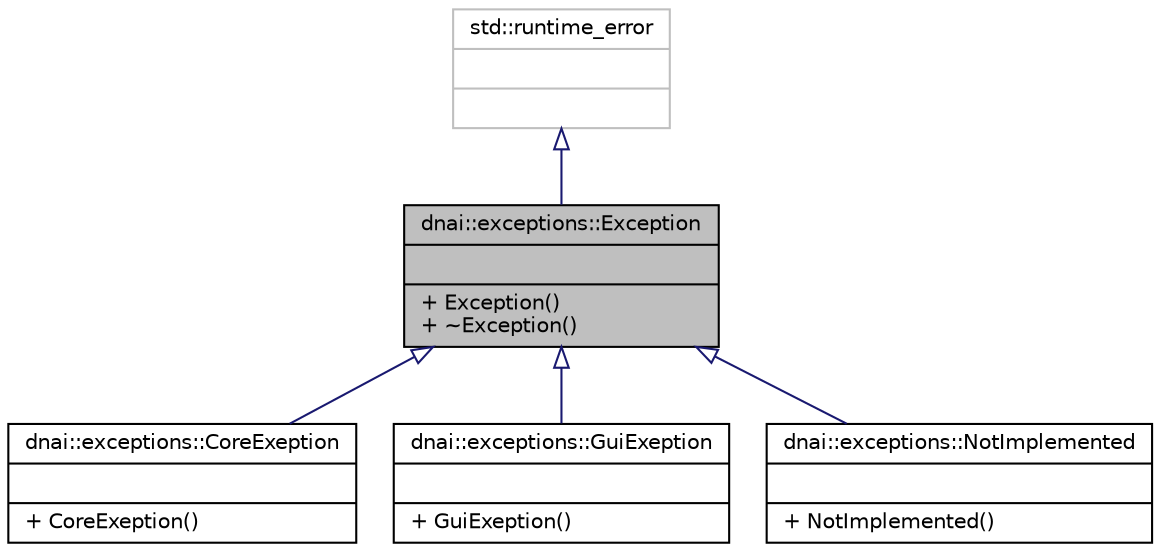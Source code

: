 digraph "dnai::exceptions::Exception"
{
  edge [fontname="Helvetica",fontsize="10",labelfontname="Helvetica",labelfontsize="10"];
  node [fontname="Helvetica",fontsize="10",shape=record];
  Node1 [label="{dnai::exceptions::Exception\n||+ Exception()\l+ ~Exception()\l}",height=0.2,width=0.4,color="black", fillcolor="grey75", style="filled", fontcolor="black"];
  Node2 -> Node1 [dir="back",color="midnightblue",fontsize="10",style="solid",arrowtail="onormal",fontname="Helvetica"];
  Node2 [label="{std::runtime_error\n||}",height=0.2,width=0.4,color="grey75", fillcolor="white", style="filled"];
  Node1 -> Node3 [dir="back",color="midnightblue",fontsize="10",style="solid",arrowtail="onormal",fontname="Helvetica"];
  Node3 [label="{dnai::exceptions::CoreExeption\n||+ CoreExeption()\l}",height=0.2,width=0.4,color="black", fillcolor="white", style="filled",URL="$classdnai_1_1exceptions_1_1_core_exeption.html"];
  Node1 -> Node4 [dir="back",color="midnightblue",fontsize="10",style="solid",arrowtail="onormal",fontname="Helvetica"];
  Node4 [label="{dnai::exceptions::GuiExeption\n||+ GuiExeption()\l}",height=0.2,width=0.4,color="black", fillcolor="white", style="filled",URL="$classdnai_1_1exceptions_1_1_gui_exeption.html"];
  Node1 -> Node5 [dir="back",color="midnightblue",fontsize="10",style="solid",arrowtail="onormal",fontname="Helvetica"];
  Node5 [label="{dnai::exceptions::NotImplemented\n||+ NotImplemented()\l}",height=0.2,width=0.4,color="black", fillcolor="white", style="filled",URL="$classdnai_1_1exceptions_1_1_not_implemented.html"];
}
